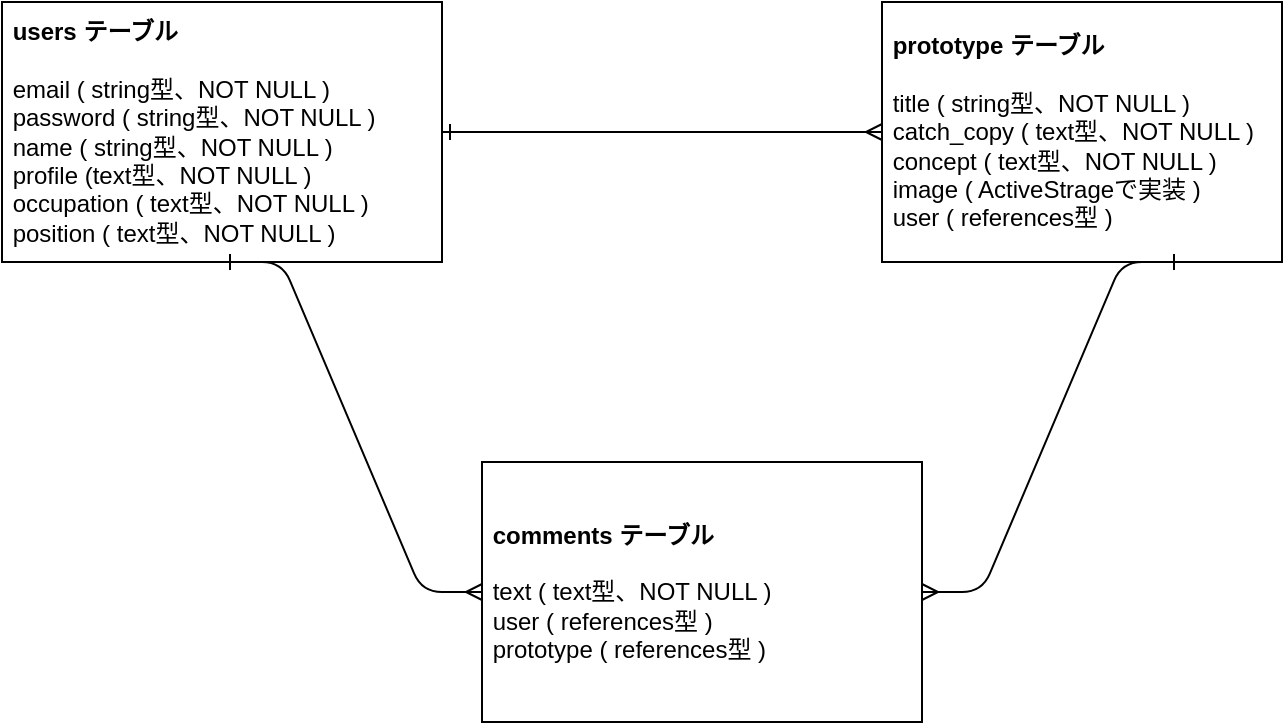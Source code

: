 <mxfile version="13.6.5">
    <diagram id="PJ6g1XGSqng5WXwpO0g3" name="ページ1">
        <mxGraphModel dx="689" dy="492" grid="1" gridSize="10" guides="1" tooltips="1" connect="1" arrows="1" fold="1" page="1" pageScale="1" pageWidth="827" pageHeight="1169" math="0" shadow="0">
            <root>
                <mxCell id="0"/>
                <mxCell id="1" parent="0"/>
                <mxCell id="2" value="&lt;div&gt;&lt;span&gt;&lt;b&gt;&amp;nbsp;users テーブル&lt;/b&gt;&lt;/span&gt;&lt;/div&gt;&lt;div&gt;&lt;span&gt;&lt;b&gt;&lt;br&gt;&lt;/b&gt;&lt;/span&gt;&lt;/div&gt;&lt;div&gt;&lt;span&gt;&amp;nbsp;email ( string型、NOT NULL )&lt;/span&gt;&lt;/div&gt;&lt;div&gt;&lt;span&gt;&amp;nbsp;password (&lt;/span&gt;&lt;span&gt;&amp;nbsp;string型、NOT NULL )&lt;/span&gt;&lt;/div&gt;&lt;div&gt;&lt;span&gt;&amp;nbsp;name ( string型、NOT NULL )&lt;/span&gt;&lt;/div&gt;&lt;div&gt;&lt;span&gt;&amp;nbsp;profile (text型、NOT NULL )&lt;/span&gt;&lt;/div&gt;&lt;div&gt;&lt;span&gt;&amp;nbsp;occupation ( text型、NOT NULL )&lt;/span&gt;&lt;/div&gt;&lt;div&gt;&lt;span&gt;&amp;nbsp;position ( text型、NOT NULL )&lt;/span&gt;&lt;/div&gt;" style="rounded=0;whiteSpace=wrap;html=1;align=left;" vertex="1" parent="1">
                    <mxGeometry x="40" y="80" width="220" height="130" as="geometry"/>
                </mxCell>
                <mxCell id="5" value="&lt;div&gt;&lt;span&gt;&lt;b&gt;&amp;nbsp;prototype テーブル&lt;/b&gt;&lt;/span&gt;&lt;/div&gt;&lt;div&gt;&lt;span&gt;&lt;b&gt;&lt;br&gt;&lt;/b&gt;&lt;/span&gt;&lt;/div&gt;&lt;div&gt;&lt;span&gt;&amp;nbsp;title ( string型、NOT NULL )&lt;/span&gt;&lt;/div&gt;&lt;div&gt;&lt;span&gt;&amp;nbsp;catch_copy ( text型、NOT NULL )&lt;/span&gt;&lt;/div&gt;&lt;div&gt;&lt;span&gt;&amp;nbsp;concept ( text型、NOT NULL )&lt;/span&gt;&lt;/div&gt;&lt;div&gt;&lt;span&gt;&amp;nbsp;image ( ActiveStrageで実装 )&lt;/span&gt;&lt;/div&gt;&lt;div&gt;&lt;span&gt;&amp;nbsp;user ( references型 )&lt;/span&gt;&lt;/div&gt;" style="rounded=0;whiteSpace=wrap;html=1;align=left;" vertex="1" parent="1">
                    <mxGeometry x="480" y="80" width="200" height="130" as="geometry"/>
                </mxCell>
                <mxCell id="6" value="&lt;div&gt;&lt;span&gt;&lt;b&gt;&amp;nbsp;comments テーブル&lt;/b&gt;&lt;/span&gt;&lt;/div&gt;&lt;div&gt;&lt;span&gt;&lt;b&gt;&lt;br&gt;&lt;/b&gt;&lt;/span&gt;&lt;/div&gt;&lt;div&gt;&lt;span&gt;&amp;nbsp;text ( text型、NOT NULL )&lt;/span&gt;&lt;/div&gt;&lt;div&gt;&lt;span&gt;&amp;nbsp;user (&lt;/span&gt;&lt;span&gt;&amp;nbsp;references型 )&lt;/span&gt;&lt;/div&gt;&lt;div&gt;&lt;span&gt;&amp;nbsp;prototype ( references型 )&lt;/span&gt;&lt;/div&gt;" style="rounded=0;whiteSpace=wrap;html=1;align=left;" vertex="1" parent="1">
                    <mxGeometry x="280" y="310" width="220" height="130" as="geometry"/>
                </mxCell>
                <mxCell id="7" value="" style="edgeStyle=entityRelationEdgeStyle;fontSize=12;html=1;endArrow=ERmany;startArrow=ERone;exitX=0.5;exitY=1;exitDx=0;exitDy=0;entryX=0;entryY=0.5;entryDx=0;entryDy=0;endFill=0;startFill=0;" edge="1" parent="1" source="2" target="6">
                    <mxGeometry width="100" height="100" relative="1" as="geometry">
                        <mxPoint x="340" y="320" as="sourcePoint"/>
                        <mxPoint x="440" y="220" as="targetPoint"/>
                    </mxGeometry>
                </mxCell>
                <mxCell id="8" value="" style="edgeStyle=entityRelationEdgeStyle;fontSize=12;html=1;endArrow=ERone;startArrow=ERmany;startFill=0;endFill=0;exitX=1;exitY=0.5;exitDx=0;exitDy=0;entryX=0.75;entryY=1;entryDx=0;entryDy=0;" edge="1" parent="1" source="6" target="5">
                    <mxGeometry width="100" height="100" relative="1" as="geometry">
                        <mxPoint x="610" y="240" as="sourcePoint"/>
                        <mxPoint x="600" y="380" as="targetPoint"/>
                    </mxGeometry>
                </mxCell>
                <mxCell id="9" value="" style="edgeStyle=entityRelationEdgeStyle;fontSize=12;html=1;endArrow=ERmany;startArrow=ERone;exitX=1;exitY=0.5;exitDx=0;exitDy=0;entryX=0;entryY=0.5;entryDx=0;entryDy=0;startFill=0;endFill=0;" edge="1" parent="1" source="2" target="5">
                    <mxGeometry width="100" height="100" relative="1" as="geometry">
                        <mxPoint x="430" y="320" as="sourcePoint"/>
                        <mxPoint x="530" y="220" as="targetPoint"/>
                    </mxGeometry>
                </mxCell>
            </root>
        </mxGraphModel>
    </diagram>
</mxfile>